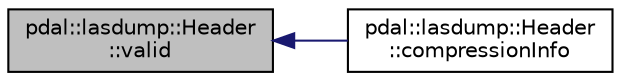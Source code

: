 digraph "pdal::lasdump::Header::valid"
{
  edge [fontname="Helvetica",fontsize="10",labelfontname="Helvetica",labelfontsize="10"];
  node [fontname="Helvetica",fontsize="10",shape=record];
  rankdir="LR";
  Node1 [label="pdal::lasdump::Header\l::valid",height=0.2,width=0.4,color="black", fillcolor="grey75", style="filled", fontcolor="black"];
  Node1 -> Node2 [dir="back",color="midnightblue",fontsize="10",style="solid",fontname="Helvetica"];
  Node2 [label="pdal::lasdump::Header\l::compressionInfo",height=0.2,width=0.4,color="black", fillcolor="white", style="filled",URL="$classpdal_1_1lasdump_1_1Header.html#a8ea0f0bdc300e49f3a7101f3d2df5974"];
}
